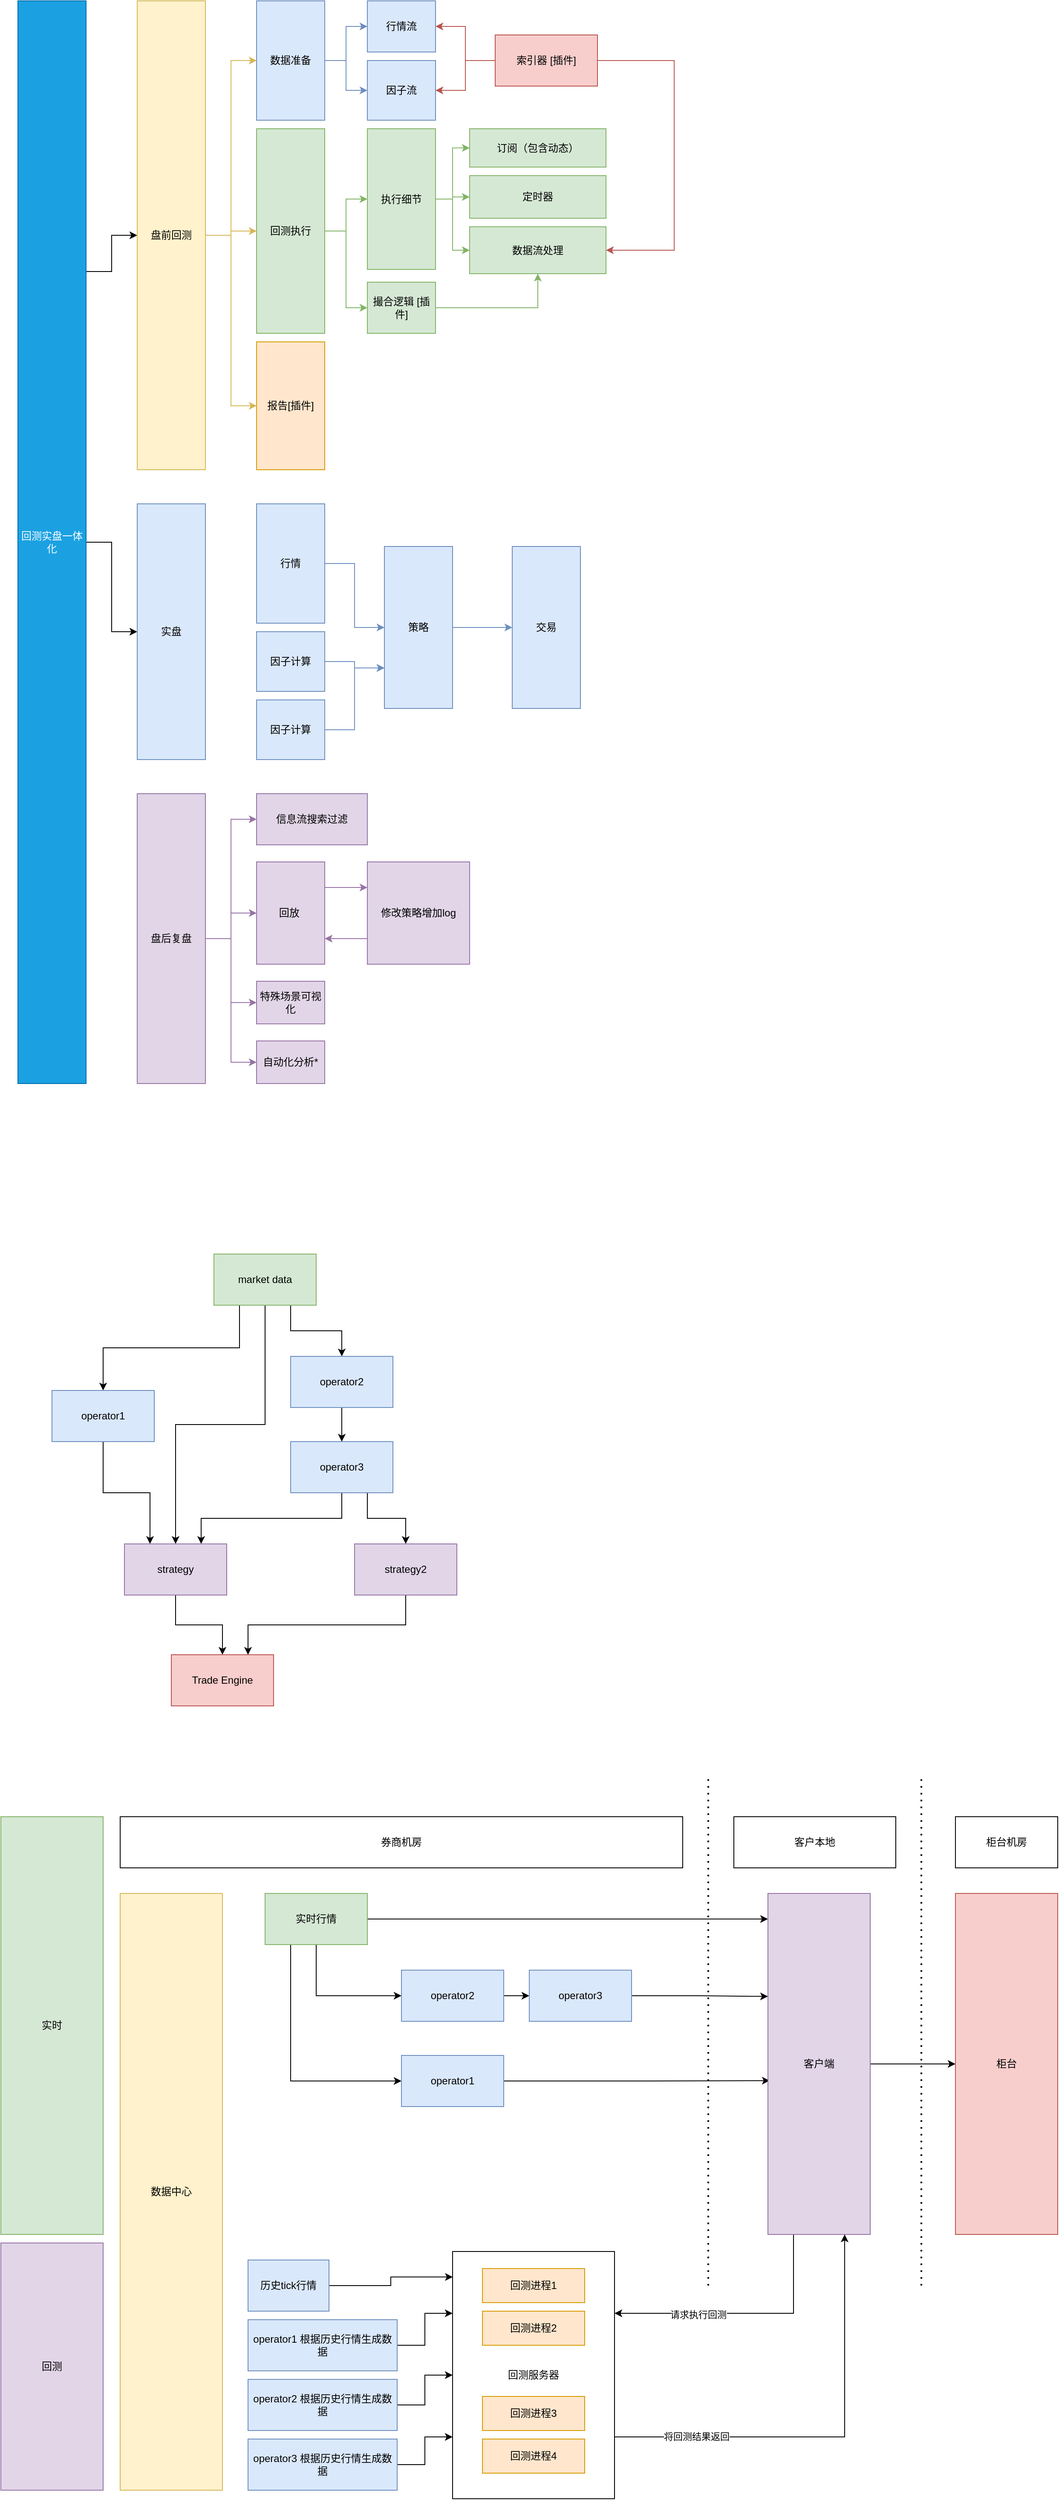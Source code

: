 <mxfile version="21.5.2" type="github">
  <diagram name="Page-1" id="iqwsaydpgA9WAFFq2xoP">
    <mxGraphModel dx="1570" dy="1301" grid="1" gridSize="10" guides="1" tooltips="1" connect="1" arrows="1" fold="1" page="1" pageScale="1" pageWidth="850" pageHeight="1100" math="0" shadow="0">
      <root>
        <mxCell id="0" />
        <mxCell id="1" parent="0" />
        <mxCell id="wz6yS6fhJftiReLVAl-l-16" style="edgeStyle=orthogonalEdgeStyle;rounded=0;orthogonalLoop=1;jettySize=auto;html=1;exitX=1;exitY=0.25;exitDx=0;exitDy=0;entryX=0;entryY=0.5;entryDx=0;entryDy=0;" parent="1" source="wz6yS6fhJftiReLVAl-l-1" target="wz6yS6fhJftiReLVAl-l-2" edge="1">
          <mxGeometry relative="1" as="geometry" />
        </mxCell>
        <mxCell id="wz6yS6fhJftiReLVAl-l-40" style="edgeStyle=orthogonalEdgeStyle;rounded=0;orthogonalLoop=1;jettySize=auto;html=1;exitX=1;exitY=0.5;exitDx=0;exitDy=0;entryX=0;entryY=0.5;entryDx=0;entryDy=0;" parent="1" source="wz6yS6fhJftiReLVAl-l-1" target="wz6yS6fhJftiReLVAl-l-29" edge="1">
          <mxGeometry relative="1" as="geometry" />
        </mxCell>
        <mxCell id="wz6yS6fhJftiReLVAl-l-1" value="回测实盘一体化" style="rounded=0;whiteSpace=wrap;html=1;fillColor=#1ba1e2;fontColor=#ffffff;strokeColor=#006EAF;" parent="1" vertex="1">
          <mxGeometry x="40" y="70" width="80" height="1270" as="geometry" />
        </mxCell>
        <mxCell id="wz6yS6fhJftiReLVAl-l-17" style="edgeStyle=orthogonalEdgeStyle;rounded=0;orthogonalLoop=1;jettySize=auto;html=1;exitX=1;exitY=0.5;exitDx=0;exitDy=0;entryX=0;entryY=0.5;entryDx=0;entryDy=0;fillColor=#fff2cc;strokeColor=#d6b656;" parent="1" source="wz6yS6fhJftiReLVAl-l-2" target="wz6yS6fhJftiReLVAl-l-3" edge="1">
          <mxGeometry relative="1" as="geometry" />
        </mxCell>
        <mxCell id="wz6yS6fhJftiReLVAl-l-19" style="edgeStyle=orthogonalEdgeStyle;rounded=0;orthogonalLoop=1;jettySize=auto;html=1;exitX=1;exitY=0.5;exitDx=0;exitDy=0;entryX=0;entryY=0.5;entryDx=0;entryDy=0;fillColor=#fff2cc;strokeColor=#d6b656;" parent="1" source="wz6yS6fhJftiReLVAl-l-2" target="wz6yS6fhJftiReLVAl-l-5" edge="1">
          <mxGeometry relative="1" as="geometry" />
        </mxCell>
        <mxCell id="wz6yS6fhJftiReLVAl-l-20" style="edgeStyle=orthogonalEdgeStyle;rounded=0;orthogonalLoop=1;jettySize=auto;html=1;exitX=1;exitY=0.5;exitDx=0;exitDy=0;entryX=0;entryY=0.5;entryDx=0;entryDy=0;fillColor=#fff2cc;strokeColor=#d6b656;" parent="1" source="wz6yS6fhJftiReLVAl-l-2" target="wz6yS6fhJftiReLVAl-l-13" edge="1">
          <mxGeometry relative="1" as="geometry" />
        </mxCell>
        <mxCell id="wz6yS6fhJftiReLVAl-l-2" value="盘前回测" style="rounded=0;whiteSpace=wrap;html=1;fillColor=#fff2cc;strokeColor=#d6b656;" parent="1" vertex="1">
          <mxGeometry x="180" y="70" width="80" height="550" as="geometry" />
        </mxCell>
        <mxCell id="wz6yS6fhJftiReLVAl-l-26" style="edgeStyle=orthogonalEdgeStyle;rounded=0;orthogonalLoop=1;jettySize=auto;html=1;exitX=1;exitY=0.5;exitDx=0;exitDy=0;entryX=0;entryY=0.5;entryDx=0;entryDy=0;fillColor=#dae8fc;strokeColor=#6c8ebf;" parent="1" source="wz6yS6fhJftiReLVAl-l-3" target="wz6yS6fhJftiReLVAl-l-7" edge="1">
          <mxGeometry relative="1" as="geometry" />
        </mxCell>
        <mxCell id="wz6yS6fhJftiReLVAl-l-27" style="edgeStyle=orthogonalEdgeStyle;rounded=0;orthogonalLoop=1;jettySize=auto;html=1;exitX=1;exitY=0.5;exitDx=0;exitDy=0;entryX=0;entryY=0.5;entryDx=0;entryDy=0;fillColor=#dae8fc;strokeColor=#6c8ebf;" parent="1" source="wz6yS6fhJftiReLVAl-l-3" target="wz6yS6fhJftiReLVAl-l-8" edge="1">
          <mxGeometry relative="1" as="geometry" />
        </mxCell>
        <mxCell id="wz6yS6fhJftiReLVAl-l-3" value="数据准备" style="rounded=0;whiteSpace=wrap;html=1;fillColor=#dae8fc;strokeColor=#6c8ebf;" parent="1" vertex="1">
          <mxGeometry x="320" y="70" width="80" height="140" as="geometry" />
        </mxCell>
        <mxCell id="wz6yS6fhJftiReLVAl-l-58" style="edgeStyle=orthogonalEdgeStyle;rounded=0;orthogonalLoop=1;jettySize=auto;html=1;exitX=1;exitY=0.5;exitDx=0;exitDy=0;entryX=0.5;entryY=1;entryDx=0;entryDy=0;fillColor=#d5e8d4;strokeColor=#82b366;" parent="1" source="wz6yS6fhJftiReLVAl-l-4" target="wz6yS6fhJftiReLVAl-l-12" edge="1">
          <mxGeometry relative="1" as="geometry" />
        </mxCell>
        <mxCell id="wz6yS6fhJftiReLVAl-l-4" value="撮合逻辑 [插件]" style="rounded=0;whiteSpace=wrap;html=1;fillColor=#d5e8d4;strokeColor=#82b366;" parent="1" vertex="1">
          <mxGeometry x="450" y="400" width="80" height="60" as="geometry" />
        </mxCell>
        <mxCell id="wz6yS6fhJftiReLVAl-l-21" style="edgeStyle=orthogonalEdgeStyle;rounded=0;orthogonalLoop=1;jettySize=auto;html=1;exitX=1;exitY=0.5;exitDx=0;exitDy=0;entryX=0;entryY=0.5;entryDx=0;entryDy=0;fillColor=#d5e8d4;strokeColor=#82b366;" parent="1" source="wz6yS6fhJftiReLVAl-l-5" target="wz6yS6fhJftiReLVAl-l-4" edge="1">
          <mxGeometry relative="1" as="geometry" />
        </mxCell>
        <mxCell id="wz6yS6fhJftiReLVAl-l-22" style="edgeStyle=orthogonalEdgeStyle;rounded=0;orthogonalLoop=1;jettySize=auto;html=1;exitX=1;exitY=0.5;exitDx=0;exitDy=0;entryX=0;entryY=0.5;entryDx=0;entryDy=0;fillColor=#d5e8d4;strokeColor=#82b366;" parent="1" source="wz6yS6fhJftiReLVAl-l-5" target="wz6yS6fhJftiReLVAl-l-6" edge="1">
          <mxGeometry relative="1" as="geometry" />
        </mxCell>
        <mxCell id="wz6yS6fhJftiReLVAl-l-5" value="回测执行" style="rounded=0;whiteSpace=wrap;html=1;fillColor=#d5e8d4;strokeColor=#82b366;" parent="1" vertex="1">
          <mxGeometry x="320" y="220" width="80" height="240" as="geometry" />
        </mxCell>
        <mxCell id="wz6yS6fhJftiReLVAl-l-23" style="edgeStyle=orthogonalEdgeStyle;rounded=0;orthogonalLoop=1;jettySize=auto;html=1;exitX=1;exitY=0.5;exitDx=0;exitDy=0;entryX=0;entryY=0.5;entryDx=0;entryDy=0;fillColor=#d5e8d4;strokeColor=#82b366;" parent="1" source="wz6yS6fhJftiReLVAl-l-6" target="wz6yS6fhJftiReLVAl-l-10" edge="1">
          <mxGeometry relative="1" as="geometry" />
        </mxCell>
        <mxCell id="wz6yS6fhJftiReLVAl-l-24" style="edgeStyle=orthogonalEdgeStyle;rounded=0;orthogonalLoop=1;jettySize=auto;html=1;exitX=1;exitY=0.5;exitDx=0;exitDy=0;entryX=0;entryY=0.5;entryDx=0;entryDy=0;fillColor=#d5e8d4;strokeColor=#82b366;" parent="1" source="wz6yS6fhJftiReLVAl-l-6" target="wz6yS6fhJftiReLVAl-l-11" edge="1">
          <mxGeometry relative="1" as="geometry" />
        </mxCell>
        <mxCell id="wz6yS6fhJftiReLVAl-l-25" style="edgeStyle=orthogonalEdgeStyle;rounded=0;orthogonalLoop=1;jettySize=auto;html=1;exitX=1;exitY=0.5;exitDx=0;exitDy=0;entryX=0;entryY=0.5;entryDx=0;entryDy=0;fillColor=#d5e8d4;strokeColor=#82b366;" parent="1" source="wz6yS6fhJftiReLVAl-l-6" target="wz6yS6fhJftiReLVAl-l-12" edge="1">
          <mxGeometry relative="1" as="geometry" />
        </mxCell>
        <mxCell id="wz6yS6fhJftiReLVAl-l-6" value="执行细节" style="rounded=0;whiteSpace=wrap;html=1;fillColor=#d5e8d4;strokeColor=#82b366;" parent="1" vertex="1">
          <mxGeometry x="450" y="220" width="80" height="165" as="geometry" />
        </mxCell>
        <mxCell id="wz6yS6fhJftiReLVAl-l-7" value="行情流" style="rounded=0;whiteSpace=wrap;html=1;fillColor=#dae8fc;strokeColor=#6c8ebf;" parent="1" vertex="1">
          <mxGeometry x="450" y="70" width="80" height="60" as="geometry" />
        </mxCell>
        <mxCell id="wz6yS6fhJftiReLVAl-l-8" value="因子流" style="rounded=0;whiteSpace=wrap;html=1;fillColor=#dae8fc;strokeColor=#6c8ebf;" parent="1" vertex="1">
          <mxGeometry x="450" y="140" width="80" height="70" as="geometry" />
        </mxCell>
        <mxCell id="wz6yS6fhJftiReLVAl-l-10" value="订阅（包含动态）" style="rounded=0;whiteSpace=wrap;html=1;fillColor=#d5e8d4;strokeColor=#82b366;" parent="1" vertex="1">
          <mxGeometry x="570" y="220" width="160" height="45" as="geometry" />
        </mxCell>
        <mxCell id="wz6yS6fhJftiReLVAl-l-11" value="定时器" style="rounded=0;whiteSpace=wrap;html=1;fillColor=#d5e8d4;strokeColor=#82b366;" parent="1" vertex="1">
          <mxGeometry x="570" y="275" width="160" height="50" as="geometry" />
        </mxCell>
        <mxCell id="wz6yS6fhJftiReLVAl-l-12" value="数据流处理" style="rounded=0;whiteSpace=wrap;html=1;fillColor=#d5e8d4;strokeColor=#82b366;" parent="1" vertex="1">
          <mxGeometry x="570" y="335" width="160" height="55" as="geometry" />
        </mxCell>
        <mxCell id="wz6yS6fhJftiReLVAl-l-13" value="报告[插件]" style="rounded=0;whiteSpace=wrap;html=1;fillColor=#ffe6cc;strokeColor=#d79b00;" parent="1" vertex="1">
          <mxGeometry x="320" y="470" width="80" height="150" as="geometry" />
        </mxCell>
        <mxCell id="wz6yS6fhJftiReLVAl-l-29" value="实盘" style="rounded=0;whiteSpace=wrap;html=1;fillColor=#dae8fc;strokeColor=#6c8ebf;" parent="1" vertex="1">
          <mxGeometry x="180" y="660" width="80" height="300" as="geometry" />
        </mxCell>
        <mxCell id="wz6yS6fhJftiReLVAl-l-51" style="edgeStyle=orthogonalEdgeStyle;rounded=0;orthogonalLoop=1;jettySize=auto;html=1;exitX=1;exitY=0.5;exitDx=0;exitDy=0;entryX=0;entryY=0.5;entryDx=0;entryDy=0;fillColor=#dae8fc;strokeColor=#6c8ebf;" parent="1" source="wz6yS6fhJftiReLVAl-l-30" target="wz6yS6fhJftiReLVAl-l-32" edge="1">
          <mxGeometry relative="1" as="geometry" />
        </mxCell>
        <mxCell id="wz6yS6fhJftiReLVAl-l-30" value="行情" style="rounded=0;whiteSpace=wrap;html=1;fillColor=#dae8fc;strokeColor=#6c8ebf;container=0;" parent="1" vertex="1">
          <mxGeometry x="320" y="660" width="80" height="140" as="geometry" />
        </mxCell>
        <mxCell id="wz6yS6fhJftiReLVAl-l-31" value="交易" style="rounded=0;whiteSpace=wrap;html=1;fillColor=#dae8fc;strokeColor=#6c8ebf;container=0;" parent="1" vertex="1">
          <mxGeometry x="620" y="710" width="80" height="190" as="geometry" />
        </mxCell>
        <mxCell id="wz6yS6fhJftiReLVAl-l-54" style="edgeStyle=orthogonalEdgeStyle;rounded=0;orthogonalLoop=1;jettySize=auto;html=1;exitX=1;exitY=0.5;exitDx=0;exitDy=0;fillColor=#dae8fc;strokeColor=#6c8ebf;" parent="1" source="wz6yS6fhJftiReLVAl-l-32" target="wz6yS6fhJftiReLVAl-l-31" edge="1">
          <mxGeometry relative="1" as="geometry" />
        </mxCell>
        <mxCell id="wz6yS6fhJftiReLVAl-l-32" value="策略" style="rounded=0;whiteSpace=wrap;html=1;fillColor=#dae8fc;strokeColor=#6c8ebf;container=0;" parent="1" vertex="1">
          <mxGeometry x="470" y="710" width="80" height="190" as="geometry" />
        </mxCell>
        <mxCell id="wz6yS6fhJftiReLVAl-l-52" style="edgeStyle=orthogonalEdgeStyle;rounded=0;orthogonalLoop=1;jettySize=auto;html=1;exitX=1;exitY=0.5;exitDx=0;exitDy=0;entryX=0;entryY=0.75;entryDx=0;entryDy=0;fillColor=#dae8fc;strokeColor=#6c8ebf;" parent="1" source="wz6yS6fhJftiReLVAl-l-33" target="wz6yS6fhJftiReLVAl-l-32" edge="1">
          <mxGeometry relative="1" as="geometry" />
        </mxCell>
        <mxCell id="wz6yS6fhJftiReLVAl-l-33" value="因子计算" style="rounded=0;whiteSpace=wrap;html=1;fillColor=#dae8fc;strokeColor=#6c8ebf;container=0;" parent="1" vertex="1">
          <mxGeometry x="320" y="810" width="80" height="70" as="geometry" />
        </mxCell>
        <mxCell id="wz6yS6fhJftiReLVAl-l-46" style="edgeStyle=orthogonalEdgeStyle;rounded=0;orthogonalLoop=1;jettySize=auto;html=1;exitX=1;exitY=0.5;exitDx=0;exitDy=0;entryX=0;entryY=0.5;entryDx=0;entryDy=0;fillColor=#e1d5e7;strokeColor=#9673a6;" parent="1" source="wz6yS6fhJftiReLVAl-l-41" target="wz6yS6fhJftiReLVAl-l-42" edge="1">
          <mxGeometry relative="1" as="geometry" />
        </mxCell>
        <mxCell id="wz6yS6fhJftiReLVAl-l-47" style="edgeStyle=orthogonalEdgeStyle;rounded=0;orthogonalLoop=1;jettySize=auto;html=1;exitX=1;exitY=0.5;exitDx=0;exitDy=0;fillColor=#e1d5e7;strokeColor=#9673a6;" parent="1" source="wz6yS6fhJftiReLVAl-l-41" target="wz6yS6fhJftiReLVAl-l-43" edge="1">
          <mxGeometry relative="1" as="geometry" />
        </mxCell>
        <mxCell id="wz6yS6fhJftiReLVAl-l-48" style="edgeStyle=orthogonalEdgeStyle;rounded=0;orthogonalLoop=1;jettySize=auto;html=1;exitX=1;exitY=0.5;exitDx=0;exitDy=0;entryX=0;entryY=0.5;entryDx=0;entryDy=0;fillColor=#e1d5e7;strokeColor=#9673a6;" parent="1" source="wz6yS6fhJftiReLVAl-l-41" target="wz6yS6fhJftiReLVAl-l-44" edge="1">
          <mxGeometry relative="1" as="geometry" />
        </mxCell>
        <mxCell id="wz6yS6fhJftiReLVAl-l-49" style="edgeStyle=orthogonalEdgeStyle;rounded=0;orthogonalLoop=1;jettySize=auto;html=1;exitX=1;exitY=0.5;exitDx=0;exitDy=0;entryX=0;entryY=0.5;entryDx=0;entryDy=0;fillColor=#e1d5e7;strokeColor=#9673a6;" parent="1" source="wz6yS6fhJftiReLVAl-l-41" target="wz6yS6fhJftiReLVAl-l-45" edge="1">
          <mxGeometry relative="1" as="geometry" />
        </mxCell>
        <mxCell id="wz6yS6fhJftiReLVAl-l-41" value="盘后复盘" style="rounded=0;whiteSpace=wrap;html=1;fillColor=#e1d5e7;strokeColor=#9673a6;" parent="1" vertex="1">
          <mxGeometry x="180" y="1000" width="80" height="340" as="geometry" />
        </mxCell>
        <mxCell id="wz6yS6fhJftiReLVAl-l-42" value="信息流搜索过滤" style="rounded=0;whiteSpace=wrap;html=1;fillColor=#e1d5e7;strokeColor=#9673a6;" parent="1" vertex="1">
          <mxGeometry x="320" y="1000" width="130" height="60" as="geometry" />
        </mxCell>
        <mxCell id="wz6yS6fhJftiReLVAl-l-56" style="edgeStyle=orthogonalEdgeStyle;rounded=0;orthogonalLoop=1;jettySize=auto;html=1;exitX=1;exitY=0.25;exitDx=0;exitDy=0;entryX=0;entryY=0.25;entryDx=0;entryDy=0;fillColor=#e1d5e7;strokeColor=#9673a6;" parent="1" source="wz6yS6fhJftiReLVAl-l-43" target="wz6yS6fhJftiReLVAl-l-55" edge="1">
          <mxGeometry relative="1" as="geometry" />
        </mxCell>
        <mxCell id="wz6yS6fhJftiReLVAl-l-43" value="回放&amp;nbsp;" style="rounded=0;whiteSpace=wrap;html=1;fillColor=#e1d5e7;strokeColor=#9673a6;" parent="1" vertex="1">
          <mxGeometry x="320" y="1080" width="80" height="120" as="geometry" />
        </mxCell>
        <mxCell id="wz6yS6fhJftiReLVAl-l-44" value="特殊场景可视化" style="rounded=0;whiteSpace=wrap;html=1;fillColor=#e1d5e7;strokeColor=#9673a6;" parent="1" vertex="1">
          <mxGeometry x="320" y="1220" width="80" height="50" as="geometry" />
        </mxCell>
        <mxCell id="wz6yS6fhJftiReLVAl-l-45" value="自动化分析*" style="rounded=0;whiteSpace=wrap;html=1;fillColor=#e1d5e7;strokeColor=#9673a6;" parent="1" vertex="1">
          <mxGeometry x="320" y="1290" width="80" height="50" as="geometry" />
        </mxCell>
        <mxCell id="wz6yS6fhJftiReLVAl-l-53" style="edgeStyle=orthogonalEdgeStyle;rounded=0;orthogonalLoop=1;jettySize=auto;html=1;exitX=1;exitY=0.5;exitDx=0;exitDy=0;entryX=0;entryY=0.75;entryDx=0;entryDy=0;fillColor=#dae8fc;strokeColor=#6c8ebf;" parent="1" source="wz6yS6fhJftiReLVAl-l-50" target="wz6yS6fhJftiReLVAl-l-32" edge="1">
          <mxGeometry relative="1" as="geometry" />
        </mxCell>
        <mxCell id="wz6yS6fhJftiReLVAl-l-50" value="因子计算" style="rounded=0;whiteSpace=wrap;html=1;fillColor=#dae8fc;strokeColor=#6c8ebf;container=0;" parent="1" vertex="1">
          <mxGeometry x="320" y="890" width="80" height="70" as="geometry" />
        </mxCell>
        <mxCell id="wz6yS6fhJftiReLVAl-l-57" style="edgeStyle=orthogonalEdgeStyle;rounded=0;orthogonalLoop=1;jettySize=auto;html=1;exitX=0;exitY=0.75;exitDx=0;exitDy=0;entryX=1;entryY=0.75;entryDx=0;entryDy=0;fillColor=#e1d5e7;strokeColor=#9673a6;" parent="1" source="wz6yS6fhJftiReLVAl-l-55" target="wz6yS6fhJftiReLVAl-l-43" edge="1">
          <mxGeometry relative="1" as="geometry" />
        </mxCell>
        <mxCell id="wz6yS6fhJftiReLVAl-l-55" value="修改策略增加log" style="whiteSpace=wrap;html=1;aspect=fixed;fillColor=#e1d5e7;strokeColor=#9673a6;" parent="1" vertex="1">
          <mxGeometry x="450" y="1080" width="120" height="120" as="geometry" />
        </mxCell>
        <mxCell id="wz6yS6fhJftiReLVAl-l-60" style="edgeStyle=orthogonalEdgeStyle;rounded=0;orthogonalLoop=1;jettySize=auto;html=1;exitX=0;exitY=0.5;exitDx=0;exitDy=0;entryX=1;entryY=0.5;entryDx=0;entryDy=0;fillColor=#f8cecc;strokeColor=#b85450;" parent="1" source="wz6yS6fhJftiReLVAl-l-59" target="wz6yS6fhJftiReLVAl-l-7" edge="1">
          <mxGeometry relative="1" as="geometry" />
        </mxCell>
        <mxCell id="wz6yS6fhJftiReLVAl-l-61" style="edgeStyle=orthogonalEdgeStyle;rounded=0;orthogonalLoop=1;jettySize=auto;html=1;exitX=0;exitY=0.5;exitDx=0;exitDy=0;entryX=1;entryY=0.5;entryDx=0;entryDy=0;fillColor=#f8cecc;strokeColor=#b85450;" parent="1" source="wz6yS6fhJftiReLVAl-l-59" target="wz6yS6fhJftiReLVAl-l-8" edge="1">
          <mxGeometry relative="1" as="geometry" />
        </mxCell>
        <mxCell id="wz6yS6fhJftiReLVAl-l-62" style="edgeStyle=orthogonalEdgeStyle;rounded=0;orthogonalLoop=1;jettySize=auto;html=1;exitX=1;exitY=0.5;exitDx=0;exitDy=0;entryX=1;entryY=0.5;entryDx=0;entryDy=0;fillColor=#f8cecc;strokeColor=#b85450;" parent="1" source="wz6yS6fhJftiReLVAl-l-59" target="wz6yS6fhJftiReLVAl-l-12" edge="1">
          <mxGeometry relative="1" as="geometry">
            <Array as="points">
              <mxPoint x="810" y="140" />
              <mxPoint x="810" y="363" />
            </Array>
          </mxGeometry>
        </mxCell>
        <mxCell id="wz6yS6fhJftiReLVAl-l-59" value="索引器 [插件]" style="rounded=0;whiteSpace=wrap;html=1;fillColor=#f8cecc;strokeColor=#b85450;" parent="1" vertex="1">
          <mxGeometry x="600" y="110" width="120" height="60" as="geometry" />
        </mxCell>
        <mxCell id="G9JlRZIhgluz2ThL1PUU-5" style="edgeStyle=orthogonalEdgeStyle;rounded=0;orthogonalLoop=1;jettySize=auto;html=1;exitX=0.5;exitY=1;exitDx=0;exitDy=0;entryX=0.5;entryY=0;entryDx=0;entryDy=0;" edge="1" parent="1" source="G9JlRZIhgluz2ThL1PUU-1" target="G9JlRZIhgluz2ThL1PUU-4">
          <mxGeometry relative="1" as="geometry" />
        </mxCell>
        <mxCell id="G9JlRZIhgluz2ThL1PUU-8" style="edgeStyle=orthogonalEdgeStyle;rounded=0;orthogonalLoop=1;jettySize=auto;html=1;exitX=0.25;exitY=1;exitDx=0;exitDy=0;entryX=0.5;entryY=0;entryDx=0;entryDy=0;" edge="1" parent="1" source="G9JlRZIhgluz2ThL1PUU-1" target="G9JlRZIhgluz2ThL1PUU-2">
          <mxGeometry relative="1" as="geometry" />
        </mxCell>
        <mxCell id="G9JlRZIhgluz2ThL1PUU-9" style="edgeStyle=orthogonalEdgeStyle;rounded=0;orthogonalLoop=1;jettySize=auto;html=1;exitX=0.75;exitY=1;exitDx=0;exitDy=0;entryX=0.5;entryY=0;entryDx=0;entryDy=0;" edge="1" parent="1" source="G9JlRZIhgluz2ThL1PUU-1" target="G9JlRZIhgluz2ThL1PUU-10">
          <mxGeometry relative="1" as="geometry">
            <mxPoint x="420" y="1640" as="targetPoint" />
          </mxGeometry>
        </mxCell>
        <mxCell id="G9JlRZIhgluz2ThL1PUU-1" value="market data" style="rounded=0;whiteSpace=wrap;html=1;fillColor=#d5e8d4;strokeColor=#82b366;" vertex="1" parent="1">
          <mxGeometry x="270" y="1540" width="120" height="60" as="geometry" />
        </mxCell>
        <mxCell id="G9JlRZIhgluz2ThL1PUU-6" style="edgeStyle=orthogonalEdgeStyle;rounded=0;orthogonalLoop=1;jettySize=auto;html=1;exitX=0.5;exitY=1;exitDx=0;exitDy=0;entryX=0.25;entryY=0;entryDx=0;entryDy=0;" edge="1" parent="1" source="G9JlRZIhgluz2ThL1PUU-2" target="G9JlRZIhgluz2ThL1PUU-4">
          <mxGeometry relative="1" as="geometry" />
        </mxCell>
        <mxCell id="G9JlRZIhgluz2ThL1PUU-2" value="operator1" style="rounded=0;whiteSpace=wrap;html=1;fillColor=#dae8fc;strokeColor=#6c8ebf;" vertex="1" parent="1">
          <mxGeometry x="80" y="1700" width="120" height="60" as="geometry" />
        </mxCell>
        <mxCell id="G9JlRZIhgluz2ThL1PUU-7" style="edgeStyle=orthogonalEdgeStyle;rounded=0;orthogonalLoop=1;jettySize=auto;html=1;exitX=0.5;exitY=1;exitDx=0;exitDy=0;entryX=0.75;entryY=0;entryDx=0;entryDy=0;" edge="1" parent="1" source="G9JlRZIhgluz2ThL1PUU-3" target="G9JlRZIhgluz2ThL1PUU-4">
          <mxGeometry relative="1" as="geometry" />
        </mxCell>
        <mxCell id="G9JlRZIhgluz2ThL1PUU-40" style="edgeStyle=orthogonalEdgeStyle;rounded=0;orthogonalLoop=1;jettySize=auto;html=1;exitX=0.75;exitY=1;exitDx=0;exitDy=0;entryX=0.5;entryY=0;entryDx=0;entryDy=0;" edge="1" parent="1" source="G9JlRZIhgluz2ThL1PUU-3" target="G9JlRZIhgluz2ThL1PUU-39">
          <mxGeometry relative="1" as="geometry" />
        </mxCell>
        <mxCell id="G9JlRZIhgluz2ThL1PUU-3" value="operator3" style="rounded=0;whiteSpace=wrap;html=1;fillColor=#dae8fc;strokeColor=#6c8ebf;" vertex="1" parent="1">
          <mxGeometry x="360" y="1760" width="120" height="60" as="geometry" />
        </mxCell>
        <mxCell id="G9JlRZIhgluz2ThL1PUU-13" style="edgeStyle=orthogonalEdgeStyle;rounded=0;orthogonalLoop=1;jettySize=auto;html=1;entryX=0.5;entryY=0;entryDx=0;entryDy=0;" edge="1" parent="1" source="G9JlRZIhgluz2ThL1PUU-4" target="G9JlRZIhgluz2ThL1PUU-12">
          <mxGeometry relative="1" as="geometry" />
        </mxCell>
        <mxCell id="G9JlRZIhgluz2ThL1PUU-4" value="strategy" style="rounded=0;whiteSpace=wrap;html=1;fillColor=#e1d5e7;strokeColor=#9673a6;" vertex="1" parent="1">
          <mxGeometry x="165" y="1880" width="120" height="60" as="geometry" />
        </mxCell>
        <mxCell id="G9JlRZIhgluz2ThL1PUU-11" style="edgeStyle=orthogonalEdgeStyle;rounded=0;orthogonalLoop=1;jettySize=auto;html=1;exitX=0.5;exitY=1;exitDx=0;exitDy=0;entryX=0.5;entryY=0;entryDx=0;entryDy=0;" edge="1" parent="1" source="G9JlRZIhgluz2ThL1PUU-10" target="G9JlRZIhgluz2ThL1PUU-3">
          <mxGeometry relative="1" as="geometry" />
        </mxCell>
        <mxCell id="G9JlRZIhgluz2ThL1PUU-10" value="operator2" style="rounded=0;whiteSpace=wrap;html=1;fillColor=#dae8fc;strokeColor=#6c8ebf;" vertex="1" parent="1">
          <mxGeometry x="360" y="1660" width="120" height="60" as="geometry" />
        </mxCell>
        <mxCell id="G9JlRZIhgluz2ThL1PUU-12" value="Trade Engine" style="rounded=0;whiteSpace=wrap;html=1;fillColor=#f8cecc;strokeColor=#b85450;" vertex="1" parent="1">
          <mxGeometry x="220" y="2010" width="120" height="60" as="geometry" />
        </mxCell>
        <mxCell id="G9JlRZIhgluz2ThL1PUU-14" value="数据中心" style="rounded=0;whiteSpace=wrap;html=1;fillColor=#fff2cc;strokeColor=#d6b656;" vertex="1" parent="1">
          <mxGeometry x="160" y="2290" width="120" height="700" as="geometry" />
        </mxCell>
        <mxCell id="G9JlRZIhgluz2ThL1PUU-20" style="edgeStyle=orthogonalEdgeStyle;rounded=0;orthogonalLoop=1;jettySize=auto;html=1;exitX=0.5;exitY=1;exitDx=0;exitDy=0;entryX=0;entryY=0.5;entryDx=0;entryDy=0;" edge="1" parent="1" source="G9JlRZIhgluz2ThL1PUU-15" target="G9JlRZIhgluz2ThL1PUU-17">
          <mxGeometry relative="1" as="geometry" />
        </mxCell>
        <mxCell id="G9JlRZIhgluz2ThL1PUU-27" style="edgeStyle=orthogonalEdgeStyle;rounded=0;orthogonalLoop=1;jettySize=auto;html=1;exitX=0.25;exitY=1;exitDx=0;exitDy=0;entryX=0;entryY=0.5;entryDx=0;entryDy=0;" edge="1" parent="1" source="G9JlRZIhgluz2ThL1PUU-15" target="G9JlRZIhgluz2ThL1PUU-16">
          <mxGeometry relative="1" as="geometry" />
        </mxCell>
        <mxCell id="G9JlRZIhgluz2ThL1PUU-28" style="edgeStyle=orthogonalEdgeStyle;rounded=0;orthogonalLoop=1;jettySize=auto;html=1;exitX=1;exitY=0.5;exitDx=0;exitDy=0;entryX=0;entryY=0.075;entryDx=0;entryDy=0;entryPerimeter=0;" edge="1" parent="1" source="G9JlRZIhgluz2ThL1PUU-15" target="G9JlRZIhgluz2ThL1PUU-22">
          <mxGeometry relative="1" as="geometry" />
        </mxCell>
        <mxCell id="G9JlRZIhgluz2ThL1PUU-15" value="实时行情" style="rounded=0;whiteSpace=wrap;html=1;fillColor=#d5e8d4;strokeColor=#82b366;" vertex="1" parent="1">
          <mxGeometry x="330" y="2290" width="120" height="60" as="geometry" />
        </mxCell>
        <mxCell id="G9JlRZIhgluz2ThL1PUU-30" style="edgeStyle=orthogonalEdgeStyle;rounded=0;orthogonalLoop=1;jettySize=auto;html=1;exitX=1;exitY=0.5;exitDx=0;exitDy=0;entryX=0.017;entryY=0.549;entryDx=0;entryDy=0;entryPerimeter=0;" edge="1" parent="1" source="G9JlRZIhgluz2ThL1PUU-16" target="G9JlRZIhgluz2ThL1PUU-22">
          <mxGeometry relative="1" as="geometry" />
        </mxCell>
        <mxCell id="G9JlRZIhgluz2ThL1PUU-16" value="operator1" style="rounded=0;whiteSpace=wrap;html=1;fillColor=#dae8fc;strokeColor=#6c8ebf;" vertex="1" parent="1">
          <mxGeometry x="490" y="2480" width="120" height="60" as="geometry" />
        </mxCell>
        <mxCell id="G9JlRZIhgluz2ThL1PUU-21" style="edgeStyle=orthogonalEdgeStyle;rounded=0;orthogonalLoop=1;jettySize=auto;html=1;exitX=1;exitY=0.5;exitDx=0;exitDy=0;entryX=0;entryY=0.5;entryDx=0;entryDy=0;" edge="1" parent="1" source="G9JlRZIhgluz2ThL1PUU-17" target="G9JlRZIhgluz2ThL1PUU-18">
          <mxGeometry relative="1" as="geometry" />
        </mxCell>
        <mxCell id="G9JlRZIhgluz2ThL1PUU-17" value="operator2" style="rounded=0;whiteSpace=wrap;html=1;fillColor=#dae8fc;strokeColor=#6c8ebf;" vertex="1" parent="1">
          <mxGeometry x="490" y="2380" width="120" height="60" as="geometry" />
        </mxCell>
        <mxCell id="G9JlRZIhgluz2ThL1PUU-29" style="edgeStyle=orthogonalEdgeStyle;rounded=0;orthogonalLoop=1;jettySize=auto;html=1;exitX=1;exitY=0.5;exitDx=0;exitDy=0;entryX=0;entryY=0.302;entryDx=0;entryDy=0;entryPerimeter=0;" edge="1" parent="1" source="G9JlRZIhgluz2ThL1PUU-18" target="G9JlRZIhgluz2ThL1PUU-22">
          <mxGeometry relative="1" as="geometry" />
        </mxCell>
        <mxCell id="G9JlRZIhgluz2ThL1PUU-18" value="operator3" style="rounded=0;whiteSpace=wrap;html=1;fillColor=#dae8fc;strokeColor=#6c8ebf;" vertex="1" parent="1">
          <mxGeometry x="640" y="2380" width="120" height="60" as="geometry" />
        </mxCell>
        <mxCell id="G9JlRZIhgluz2ThL1PUU-38" style="edgeStyle=orthogonalEdgeStyle;rounded=0;orthogonalLoop=1;jettySize=auto;html=1;exitX=1;exitY=0.5;exitDx=0;exitDy=0;" edge="1" parent="1" source="G9JlRZIhgluz2ThL1PUU-22" target="G9JlRZIhgluz2ThL1PUU-36">
          <mxGeometry relative="1" as="geometry" />
        </mxCell>
        <mxCell id="G9JlRZIhgluz2ThL1PUU-49" style="edgeStyle=orthogonalEdgeStyle;rounded=0;orthogonalLoop=1;jettySize=auto;html=1;exitX=0.25;exitY=1;exitDx=0;exitDy=0;entryX=1;entryY=0.25;entryDx=0;entryDy=0;" edge="1" parent="1" source="G9JlRZIhgluz2ThL1PUU-22" target="G9JlRZIhgluz2ThL1PUU-48">
          <mxGeometry relative="1" as="geometry" />
        </mxCell>
        <mxCell id="G9JlRZIhgluz2ThL1PUU-50" value="请求执行回测" style="edgeLabel;html=1;align=center;verticalAlign=middle;resizable=0;points=[];" vertex="1" connectable="0" parent="G9JlRZIhgluz2ThL1PUU-49">
          <mxGeometry x="0.357" y="1" relative="1" as="geometry">
            <mxPoint as="offset" />
          </mxGeometry>
        </mxCell>
        <mxCell id="G9JlRZIhgluz2ThL1PUU-22" value="客户端" style="rounded=0;whiteSpace=wrap;html=1;fillColor=#e1d5e7;strokeColor=#9673a6;" vertex="1" parent="1">
          <mxGeometry x="920" y="2290" width="120" height="400" as="geometry" />
        </mxCell>
        <mxCell id="G9JlRZIhgluz2ThL1PUU-23" style="edgeStyle=orthogonalEdgeStyle;rounded=0;orthogonalLoop=1;jettySize=auto;html=1;exitX=0.5;exitY=1;exitDx=0;exitDy=0;" edge="1" parent="1" source="G9JlRZIhgluz2ThL1PUU-22" target="G9JlRZIhgluz2ThL1PUU-22">
          <mxGeometry relative="1" as="geometry" />
        </mxCell>
        <mxCell id="G9JlRZIhgluz2ThL1PUU-24" style="edgeStyle=orthogonalEdgeStyle;rounded=0;orthogonalLoop=1;jettySize=auto;html=1;exitX=0.5;exitY=1;exitDx=0;exitDy=0;" edge="1" parent="1" source="G9JlRZIhgluz2ThL1PUU-22" target="G9JlRZIhgluz2ThL1PUU-22">
          <mxGeometry relative="1" as="geometry" />
        </mxCell>
        <mxCell id="G9JlRZIhgluz2ThL1PUU-31" value="" style="endArrow=none;dashed=1;html=1;dashPattern=1 3;strokeWidth=2;rounded=0;" edge="1" parent="1">
          <mxGeometry width="50" height="50" relative="1" as="geometry">
            <mxPoint x="850" y="2750" as="sourcePoint" />
            <mxPoint x="850" y="2150" as="targetPoint" />
          </mxGeometry>
        </mxCell>
        <mxCell id="G9JlRZIhgluz2ThL1PUU-32" value="券商机房" style="rounded=0;whiteSpace=wrap;html=1;" vertex="1" parent="1">
          <mxGeometry x="160" y="2200" width="660" height="60" as="geometry" />
        </mxCell>
        <mxCell id="G9JlRZIhgluz2ThL1PUU-33" value="客户本地" style="rounded=0;whiteSpace=wrap;html=1;" vertex="1" parent="1">
          <mxGeometry x="880" y="2200" width="190" height="60" as="geometry" />
        </mxCell>
        <mxCell id="G9JlRZIhgluz2ThL1PUU-34" value="" style="endArrow=none;dashed=1;html=1;dashPattern=1 3;strokeWidth=2;rounded=0;" edge="1" parent="1">
          <mxGeometry width="50" height="50" relative="1" as="geometry">
            <mxPoint x="1100" y="2750" as="sourcePoint" />
            <mxPoint x="1100" y="2150" as="targetPoint" />
          </mxGeometry>
        </mxCell>
        <mxCell id="G9JlRZIhgluz2ThL1PUU-35" value="柜台机房" style="rounded=0;whiteSpace=wrap;html=1;" vertex="1" parent="1">
          <mxGeometry x="1140" y="2200" width="120" height="60" as="geometry" />
        </mxCell>
        <mxCell id="G9JlRZIhgluz2ThL1PUU-36" value="柜台" style="rounded=0;whiteSpace=wrap;html=1;fillColor=#f8cecc;strokeColor=#b85450;" vertex="1" parent="1">
          <mxGeometry x="1140" y="2290" width="120" height="400" as="geometry" />
        </mxCell>
        <mxCell id="G9JlRZIhgluz2ThL1PUU-37" style="edgeStyle=orthogonalEdgeStyle;rounded=0;orthogonalLoop=1;jettySize=auto;html=1;exitX=0.5;exitY=1;exitDx=0;exitDy=0;" edge="1" parent="1" source="G9JlRZIhgluz2ThL1PUU-36" target="G9JlRZIhgluz2ThL1PUU-36">
          <mxGeometry relative="1" as="geometry" />
        </mxCell>
        <mxCell id="G9JlRZIhgluz2ThL1PUU-41" style="edgeStyle=orthogonalEdgeStyle;rounded=0;orthogonalLoop=1;jettySize=auto;html=1;exitX=0.5;exitY=1;exitDx=0;exitDy=0;entryX=0.75;entryY=0;entryDx=0;entryDy=0;" edge="1" parent="1" source="G9JlRZIhgluz2ThL1PUU-39" target="G9JlRZIhgluz2ThL1PUU-12">
          <mxGeometry relative="1" as="geometry" />
        </mxCell>
        <mxCell id="G9JlRZIhgluz2ThL1PUU-39" value="strategy2" style="rounded=0;whiteSpace=wrap;html=1;fillColor=#e1d5e7;strokeColor=#9673a6;" vertex="1" parent="1">
          <mxGeometry x="435" y="1880" width="120" height="60" as="geometry" />
        </mxCell>
        <mxCell id="G9JlRZIhgluz2ThL1PUU-42" value="实时" style="rounded=0;whiteSpace=wrap;html=1;fillColor=#d5e8d4;strokeColor=#82b366;" vertex="1" parent="1">
          <mxGeometry x="20" y="2200" width="120" height="490" as="geometry" />
        </mxCell>
        <mxCell id="G9JlRZIhgluz2ThL1PUU-43" value="回测" style="rounded=0;whiteSpace=wrap;html=1;fillColor=#e1d5e7;strokeColor=#9673a6;" vertex="1" parent="1">
          <mxGeometry x="20" y="2700" width="120" height="290" as="geometry" />
        </mxCell>
        <mxCell id="G9JlRZIhgluz2ThL1PUU-53" style="edgeStyle=orthogonalEdgeStyle;rounded=0;orthogonalLoop=1;jettySize=auto;html=1;exitX=1;exitY=0.5;exitDx=0;exitDy=0;entryX=0.001;entryY=0.103;entryDx=0;entryDy=0;entryPerimeter=0;" edge="1" parent="1" source="G9JlRZIhgluz2ThL1PUU-44" target="G9JlRZIhgluz2ThL1PUU-48">
          <mxGeometry relative="1" as="geometry" />
        </mxCell>
        <mxCell id="G9JlRZIhgluz2ThL1PUU-44" value="历史tick行情" style="rounded=0;whiteSpace=wrap;html=1;fillColor=#dae8fc;strokeColor=#6c8ebf;" vertex="1" parent="1">
          <mxGeometry x="310" y="2720" width="95" height="60" as="geometry" />
        </mxCell>
        <mxCell id="G9JlRZIhgluz2ThL1PUU-57" style="edgeStyle=orthogonalEdgeStyle;rounded=0;orthogonalLoop=1;jettySize=auto;html=1;exitX=1;exitY=0.5;exitDx=0;exitDy=0;entryX=0;entryY=0.25;entryDx=0;entryDy=0;" edge="1" parent="1" source="G9JlRZIhgluz2ThL1PUU-45" target="G9JlRZIhgluz2ThL1PUU-48">
          <mxGeometry relative="1" as="geometry" />
        </mxCell>
        <mxCell id="G9JlRZIhgluz2ThL1PUU-45" value="operator1 根据历史行情生成数据" style="rounded=0;whiteSpace=wrap;html=1;fillColor=#dae8fc;strokeColor=#6c8ebf;" vertex="1" parent="1">
          <mxGeometry x="310" y="2790" width="175" height="60" as="geometry" />
        </mxCell>
        <mxCell id="G9JlRZIhgluz2ThL1PUU-58" style="edgeStyle=orthogonalEdgeStyle;rounded=0;orthogonalLoop=1;jettySize=auto;html=1;exitX=1;exitY=0.5;exitDx=0;exitDy=0;entryX=0;entryY=0.5;entryDx=0;entryDy=0;" edge="1" parent="1" source="G9JlRZIhgluz2ThL1PUU-46" target="G9JlRZIhgluz2ThL1PUU-48">
          <mxGeometry relative="1" as="geometry" />
        </mxCell>
        <mxCell id="G9JlRZIhgluz2ThL1PUU-46" value="operator2 根据历史行情生成数据" style="rounded=0;whiteSpace=wrap;html=1;fillColor=#dae8fc;strokeColor=#6c8ebf;" vertex="1" parent="1">
          <mxGeometry x="310" y="2860" width="175" height="60" as="geometry" />
        </mxCell>
        <mxCell id="G9JlRZIhgluz2ThL1PUU-59" style="edgeStyle=orthogonalEdgeStyle;rounded=0;orthogonalLoop=1;jettySize=auto;html=1;exitX=1;exitY=0.5;exitDx=0;exitDy=0;entryX=0;entryY=0.75;entryDx=0;entryDy=0;" edge="1" parent="1" source="G9JlRZIhgluz2ThL1PUU-47" target="G9JlRZIhgluz2ThL1PUU-48">
          <mxGeometry relative="1" as="geometry" />
        </mxCell>
        <mxCell id="G9JlRZIhgluz2ThL1PUU-47" value="operator3 根据历史行情生成数据" style="rounded=0;whiteSpace=wrap;html=1;fillColor=#dae8fc;strokeColor=#6c8ebf;" vertex="1" parent="1">
          <mxGeometry x="310" y="2930" width="175" height="60" as="geometry" />
        </mxCell>
        <mxCell id="G9JlRZIhgluz2ThL1PUU-51" style="edgeStyle=orthogonalEdgeStyle;rounded=0;orthogonalLoop=1;jettySize=auto;html=1;exitX=1;exitY=0.75;exitDx=0;exitDy=0;entryX=0.75;entryY=1;entryDx=0;entryDy=0;" edge="1" parent="1" source="G9JlRZIhgluz2ThL1PUU-48" target="G9JlRZIhgluz2ThL1PUU-22">
          <mxGeometry relative="1" as="geometry" />
        </mxCell>
        <mxCell id="G9JlRZIhgluz2ThL1PUU-52" value="将回测结果返回" style="edgeLabel;html=1;align=center;verticalAlign=middle;resizable=0;points=[];" vertex="1" connectable="0" parent="G9JlRZIhgluz2ThL1PUU-51">
          <mxGeometry x="-0.622" y="2" relative="1" as="geometry">
            <mxPoint y="1" as="offset" />
          </mxGeometry>
        </mxCell>
        <mxCell id="G9JlRZIhgluz2ThL1PUU-48" value="回测服务器" style="rounded=0;whiteSpace=wrap;html=1;" vertex="1" parent="1">
          <mxGeometry x="550" y="2710" width="190" height="290" as="geometry" />
        </mxCell>
        <mxCell id="G9JlRZIhgluz2ThL1PUU-60" value="回测进程1" style="rounded=0;whiteSpace=wrap;html=1;fillColor=#ffe6cc;strokeColor=#d79b00;" vertex="1" parent="1">
          <mxGeometry x="585" y="2730" width="120" height="40" as="geometry" />
        </mxCell>
        <mxCell id="G9JlRZIhgluz2ThL1PUU-61" value="回测进程2" style="rounded=0;whiteSpace=wrap;html=1;fillColor=#ffe6cc;strokeColor=#d79b00;" vertex="1" parent="1">
          <mxGeometry x="585" y="2780" width="120" height="40" as="geometry" />
        </mxCell>
        <mxCell id="G9JlRZIhgluz2ThL1PUU-62" value="回测进程3" style="rounded=0;whiteSpace=wrap;html=1;fillColor=#ffe6cc;strokeColor=#d79b00;" vertex="1" parent="1">
          <mxGeometry x="585" y="2880" width="120" height="40" as="geometry" />
        </mxCell>
        <mxCell id="G9JlRZIhgluz2ThL1PUU-63" value="回测进程4" style="rounded=0;whiteSpace=wrap;html=1;fillColor=#ffe6cc;strokeColor=#d79b00;" vertex="1" parent="1">
          <mxGeometry x="585" y="2930" width="120" height="40" as="geometry" />
        </mxCell>
      </root>
    </mxGraphModel>
  </diagram>
</mxfile>
